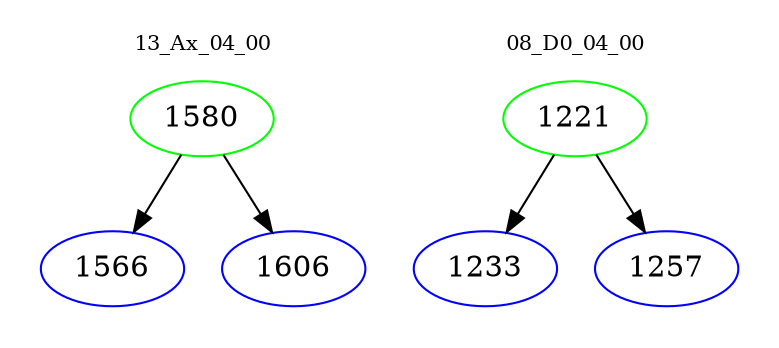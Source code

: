 digraph{
subgraph cluster_0 {
color = white
label = "13_Ax_04_00";
fontsize=10;
T0_1580 [label="1580", color="green"]
T0_1580 -> T0_1566 [color="black"]
T0_1566 [label="1566", color="blue"]
T0_1580 -> T0_1606 [color="black"]
T0_1606 [label="1606", color="blue"]
}
subgraph cluster_1 {
color = white
label = "08_D0_04_00";
fontsize=10;
T1_1221 [label="1221", color="green"]
T1_1221 -> T1_1233 [color="black"]
T1_1233 [label="1233", color="blue"]
T1_1221 -> T1_1257 [color="black"]
T1_1257 [label="1257", color="blue"]
}
}
